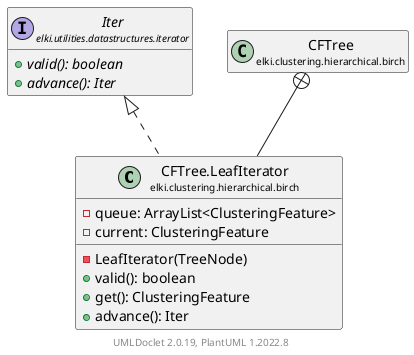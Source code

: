 @startuml
    remove .*\.(Instance|Par|Parameterizer|Factory)$
    set namespaceSeparator none
    hide empty fields
    hide empty methods

    class "<size:14>CFTree.LeafIterator\n<size:10>elki.clustering.hierarchical.birch" as elki.clustering.hierarchical.birch.CFTree.LeafIterator [[CFTree.LeafIterator.html]] {
        -queue: ArrayList<ClusteringFeature>
        -current: ClusteringFeature
        -LeafIterator(TreeNode)
        +valid(): boolean
        +get(): ClusteringFeature
        +advance(): Iter
    }

    interface "<size:14>Iter\n<size:10>elki.utilities.datastructures.iterator" as elki.utilities.datastructures.iterator.Iter [[../../../utilities/datastructures/iterator/Iter.html]] {
        {abstract} +valid(): boolean
        {abstract} +advance(): Iter
    }
    class "<size:14>CFTree\n<size:10>elki.clustering.hierarchical.birch" as elki.clustering.hierarchical.birch.CFTree [[CFTree.html]]

    elki.utilities.datastructures.iterator.Iter <|.. elki.clustering.hierarchical.birch.CFTree.LeafIterator
    elki.clustering.hierarchical.birch.CFTree +-- elki.clustering.hierarchical.birch.CFTree.LeafIterator

    center footer UMLDoclet 2.0.19, PlantUML 1.2022.8
@enduml
